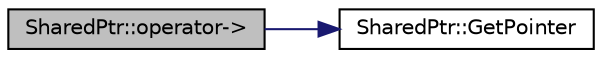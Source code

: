 digraph "SharedPtr::operator-&gt;"
{
 // LATEX_PDF_SIZE
  edge [fontname="Helvetica",fontsize="10",labelfontname="Helvetica",labelfontsize="10"];
  node [fontname="Helvetica",fontsize="10",shape=record];
  rankdir="LR";
  Node1 [label="SharedPtr::operator-\>",height=0.2,width=0.4,color="black", fillcolor="grey75", style="filled", fontcolor="black",tooltip="Devuelve el puntero nativo."];
  Node1 -> Node2 [color="midnightblue",fontsize="10",style="solid",fontname="Helvetica"];
  Node2 [label="SharedPtr::GetPointer",height=0.2,width=0.4,color="black", fillcolor="white", style="filled",URL="$class_shared_ptr.html#a88e4d157aaabf1d69c9693aa1baeae8f",tooltip="Devuelve el puntero nativo."];
}
